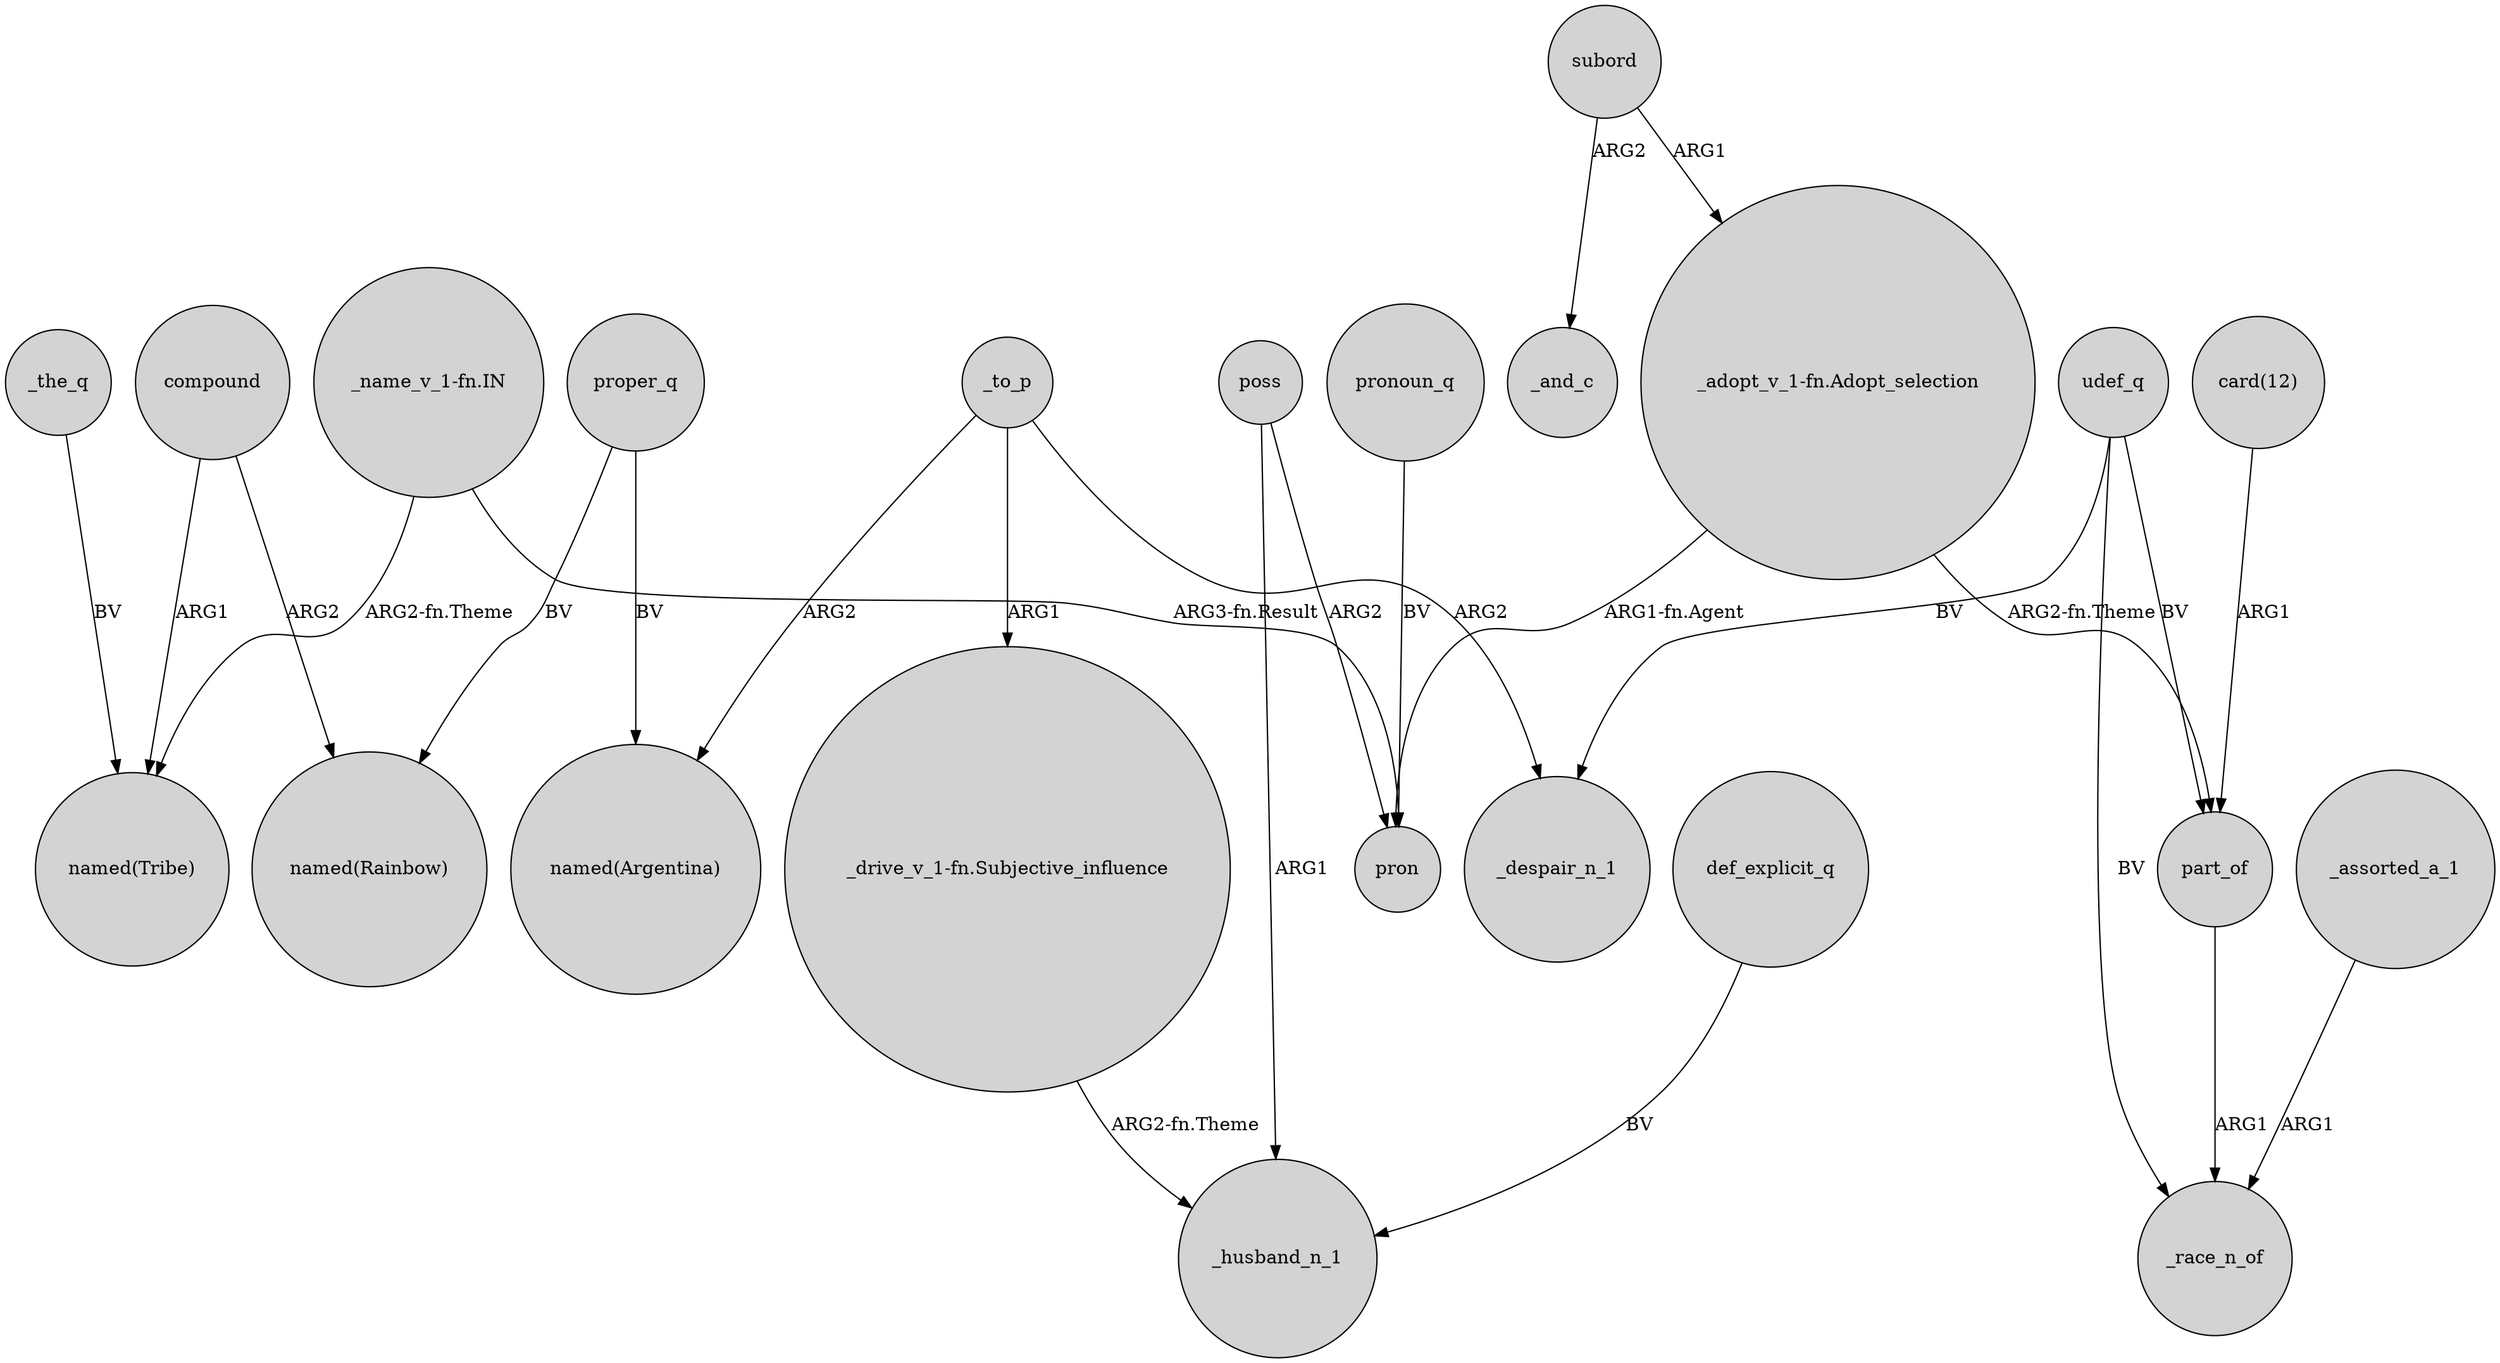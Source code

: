 digraph {
	node [shape=circle style=filled]
	"_drive_v_1-fn.Subjective_influence" -> _husband_n_1 [label="ARG2-fn.Theme"]
	compound -> "named(Tribe)" [label=ARG1]
	udef_q -> part_of [label=BV]
	proper_q -> "named(Argentina)" [label=BV]
	udef_q -> _race_n_of [label=BV]
	poss -> pron [label=ARG2]
	poss -> _husband_n_1 [label=ARG1]
	def_explicit_q -> _husband_n_1 [label=BV]
	"_name_v_1-fn.IN" -> pron [label="ARG3-fn.Result"]
	_to_p -> "named(Argentina)" [label=ARG2]
	udef_q -> _despair_n_1 [label=BV]
	"_adopt_v_1-fn.Adopt_selection" -> part_of [label="ARG2-fn.Theme"]
	compound -> "named(Rainbow)" [label=ARG2]
	pronoun_q -> pron [label=BV]
	_to_p -> _despair_n_1 [label=ARG2]
	subord -> "_adopt_v_1-fn.Adopt_selection" [label=ARG1]
	"_adopt_v_1-fn.Adopt_selection" -> pron [label="ARG1-fn.Agent"]
	"_name_v_1-fn.IN" -> "named(Tribe)" [label="ARG2-fn.Theme"]
	_to_p -> "_drive_v_1-fn.Subjective_influence" [label=ARG1]
	_assorted_a_1 -> _race_n_of [label=ARG1]
	_the_q -> "named(Tribe)" [label=BV]
	part_of -> _race_n_of [label=ARG1]
	subord -> _and_c [label=ARG2]
	proper_q -> "named(Rainbow)" [label=BV]
	"card(12)" -> part_of [label=ARG1]
}
